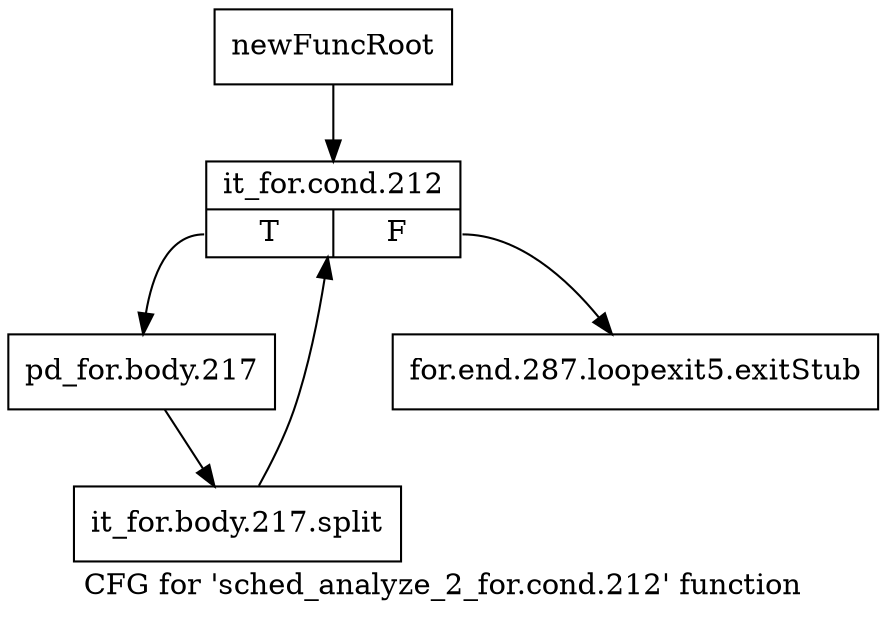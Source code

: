 digraph "CFG for 'sched_analyze_2_for.cond.212' function" {
	label="CFG for 'sched_analyze_2_for.cond.212' function";

	Node0xc196cb0 [shape=record,label="{newFuncRoot}"];
	Node0xc196cb0 -> Node0xc196d50;
	Node0xc196d00 [shape=record,label="{for.end.287.loopexit5.exitStub}"];
	Node0xc196d50 [shape=record,label="{it_for.cond.212|{<s0>T|<s1>F}}"];
	Node0xc196d50:s0 -> Node0xc197200;
	Node0xc196d50:s1 -> Node0xc196d00;
	Node0xc197200 [shape=record,label="{pd_for.body.217}"];
	Node0xc197200 -> Node0xfb56b60;
	Node0xfb56b60 [shape=record,label="{it_for.body.217.split}"];
	Node0xfb56b60 -> Node0xc196d50;
}
